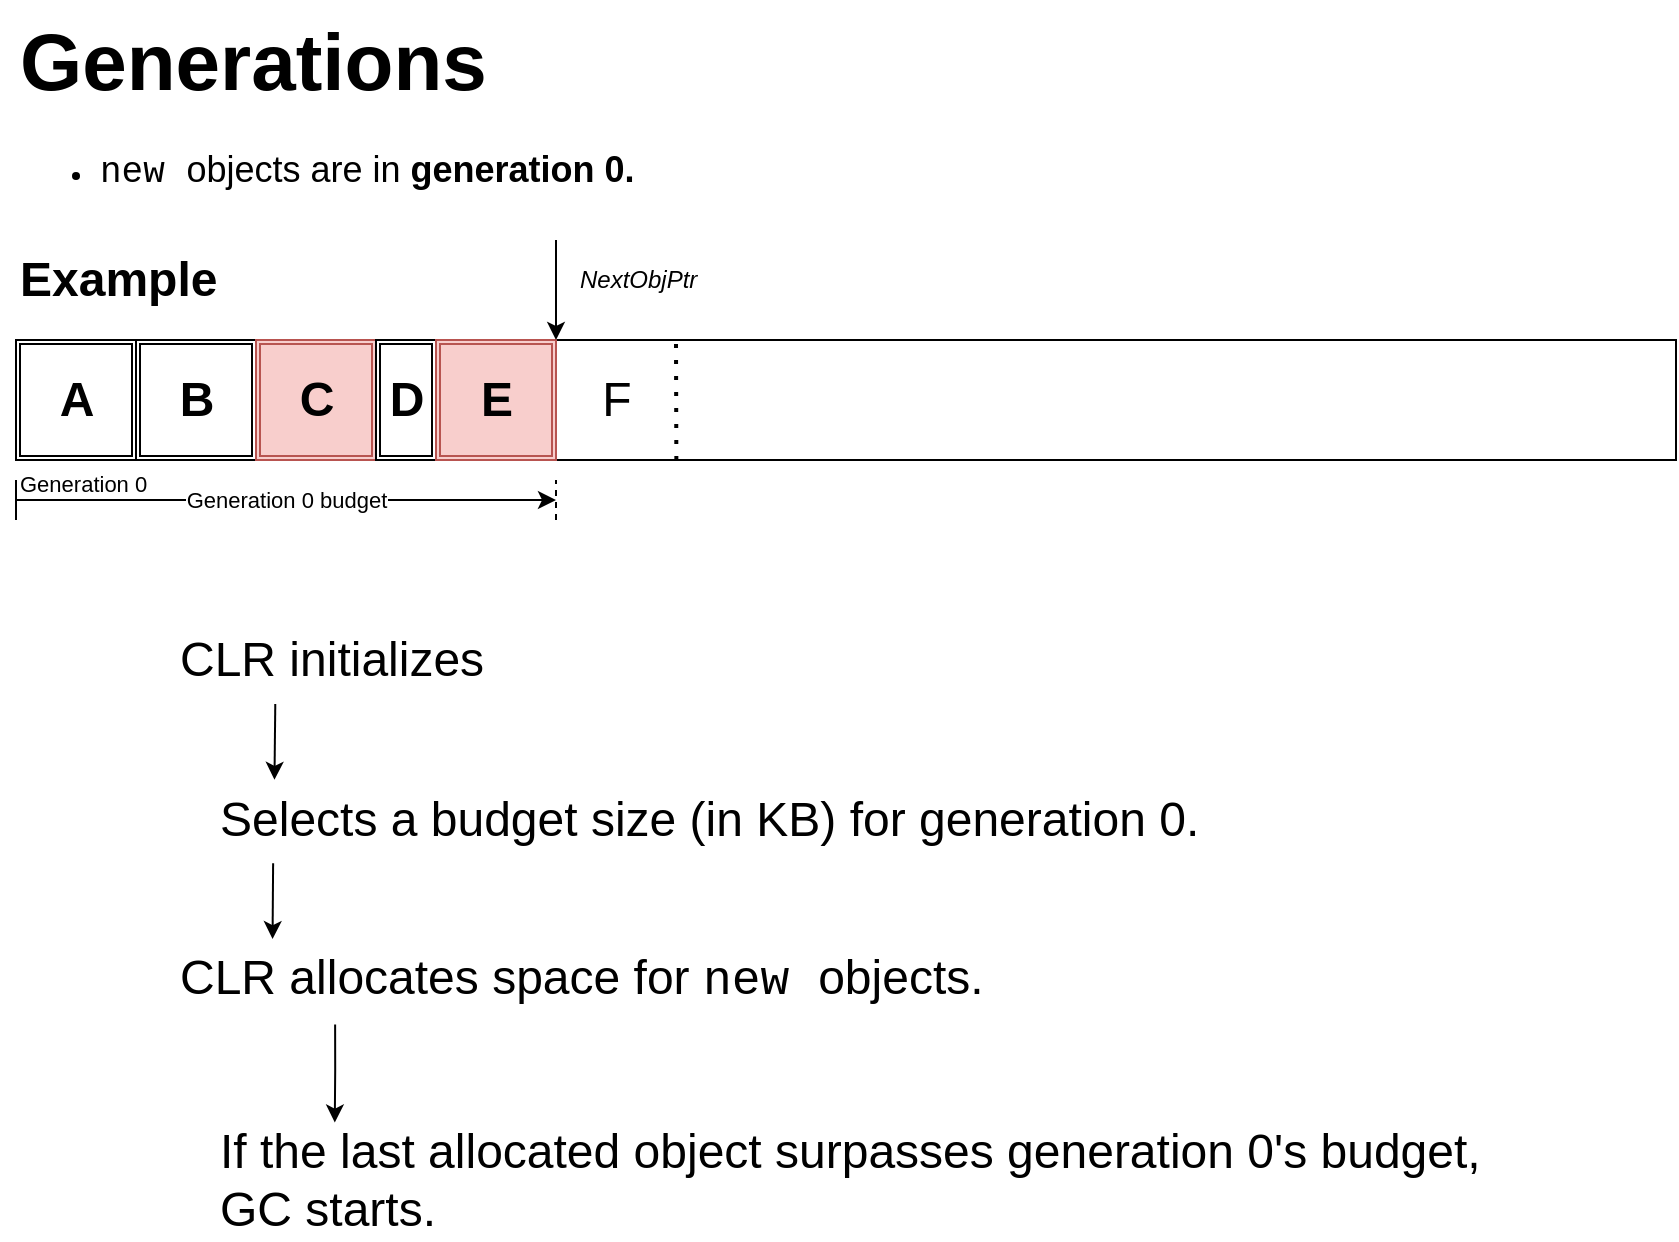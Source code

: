 <mxfile version="26.2.14">
  <diagram name="Page-1" id="v2l32i1PEdWWsTGr0Tao">
    <mxGraphModel dx="1498" dy="341" grid="1" gridSize="10" guides="1" tooltips="1" connect="1" arrows="1" fold="1" page="1" pageScale="1" pageWidth="850" pageHeight="1100" math="0" shadow="0">
      <root>
        <mxCell id="0" />
        <mxCell id="1" parent="0" />
        <mxCell id="TTWUy_FGv6fjRsHf4khs-1" value="Generations" style="text;strokeColor=none;fillColor=none;html=1;fontSize=40;fontStyle=1;verticalAlign=middle;align=left;" vertex="1" parent="1">
          <mxGeometry x="-840" y="10" width="260" height="60" as="geometry" />
        </mxCell>
        <mxCell id="TTWUy_FGv6fjRsHf4khs-2" value="&lt;ul&gt;&lt;li&gt;&lt;font style=&quot;font-size: 18px;&quot; face=&quot;Courier New&quot;&gt;new&amp;nbsp;&lt;font face=&quot;Helvetica&quot;&gt;objects are in &lt;b&gt;generation 0.&lt;/b&gt;&lt;/font&gt;&lt;/font&gt;&lt;/li&gt;&lt;/ul&gt;" style="text;strokeColor=none;fillColor=none;html=1;whiteSpace=wrap;verticalAlign=middle;overflow=hidden;" vertex="1" parent="1">
          <mxGeometry x="-840" y="70" width="360" height="50" as="geometry" />
        </mxCell>
        <mxCell id="TTWUy_FGv6fjRsHf4khs-3" value="Example" style="text;strokeColor=none;fillColor=none;html=1;fontSize=24;fontStyle=1;verticalAlign=middle;align=left;" vertex="1" parent="1">
          <mxGeometry x="-840" y="130" width="100" height="40" as="geometry" />
        </mxCell>
        <mxCell id="TTWUy_FGv6fjRsHf4khs-4" value="" style="rounded=0;whiteSpace=wrap;html=1;movable=1;resizable=1;rotatable=1;deletable=1;editable=1;locked=0;connectable=1;" vertex="1" parent="1">
          <mxGeometry x="-840" y="180" width="830" height="60" as="geometry" />
        </mxCell>
        <mxCell id="TTWUy_FGv6fjRsHf4khs-8" value="" style="shape=ext;double=1;rounded=0;whiteSpace=wrap;html=1;" vertex="1" parent="1">
          <mxGeometry x="-840" y="180" width="60" height="60" as="geometry" />
        </mxCell>
        <mxCell id="TTWUy_FGv6fjRsHf4khs-9" value="" style="shape=ext;double=1;rounded=0;whiteSpace=wrap;html=1;" vertex="1" parent="1">
          <mxGeometry x="-780" y="180" width="60" height="60" as="geometry" />
        </mxCell>
        <mxCell id="TTWUy_FGv6fjRsHf4khs-10" value="" style="shape=ext;double=1;rounded=0;whiteSpace=wrap;html=1;fillColor=#f8cecc;strokeColor=#b85450;" vertex="1" parent="1">
          <mxGeometry x="-720" y="180" width="60" height="60" as="geometry" />
        </mxCell>
        <mxCell id="TTWUy_FGv6fjRsHf4khs-11" value="" style="shape=ext;double=1;rounded=0;whiteSpace=wrap;html=1;container=0;" vertex="1" parent="1">
          <mxGeometry x="-660" y="180" width="30" height="60" as="geometry" />
        </mxCell>
        <mxCell id="TTWUy_FGv6fjRsHf4khs-12" value="" style="shape=ext;double=1;rounded=0;whiteSpace=wrap;html=1;fillColor=#f8cecc;strokeColor=#b85450;" vertex="1" parent="1">
          <mxGeometry x="-630" y="180" width="60" height="60" as="geometry" />
        </mxCell>
        <mxCell id="TTWUy_FGv6fjRsHf4khs-13" value="" style="endArrow=none;dashed=1;html=1;dashPattern=1 3;strokeWidth=2;rounded=0;" edge="1" parent="1">
          <mxGeometry width="50" height="50" relative="1" as="geometry">
            <mxPoint x="-509.82" y="240" as="sourcePoint" />
            <mxPoint x="-510" y="180" as="targetPoint" />
          </mxGeometry>
        </mxCell>
        <mxCell id="TTWUy_FGv6fjRsHf4khs-14" value="A" style="text;strokeColor=none;fillColor=none;html=1;fontSize=24;fontStyle=1;verticalAlign=middle;align=center;" vertex="1" parent="1">
          <mxGeometry x="-840" y="180" width="60" height="60" as="geometry" />
        </mxCell>
        <mxCell id="TTWUy_FGv6fjRsHf4khs-15" value="B" style="text;strokeColor=none;fillColor=none;html=1;fontSize=24;fontStyle=1;verticalAlign=middle;align=center;" vertex="1" parent="1">
          <mxGeometry x="-780" y="180" width="60" height="60" as="geometry" />
        </mxCell>
        <mxCell id="TTWUy_FGv6fjRsHf4khs-16" value="C" style="text;strokeColor=none;fillColor=none;html=1;fontSize=24;fontStyle=1;verticalAlign=middle;align=center;" vertex="1" parent="1">
          <mxGeometry x="-720" y="180" width="60" height="60" as="geometry" />
        </mxCell>
        <mxCell id="TTWUy_FGv6fjRsHf4khs-17" value="D" style="text;strokeColor=none;fillColor=none;html=1;fontSize=24;fontStyle=1;verticalAlign=middle;align=center;" vertex="1" parent="1">
          <mxGeometry x="-660" y="180" width="30" height="60" as="geometry" />
        </mxCell>
        <mxCell id="TTWUy_FGv6fjRsHf4khs-18" value="E" style="text;strokeColor=none;fillColor=none;html=1;fontSize=24;fontStyle=1;verticalAlign=middle;align=center;" vertex="1" parent="1">
          <mxGeometry x="-630" y="180" width="60" height="60" as="geometry" />
        </mxCell>
        <mxCell id="TTWUy_FGv6fjRsHf4khs-19" value="&lt;div&gt;F&lt;/div&gt;" style="text;strokeColor=none;fillColor=none;html=1;fontSize=24;fontStyle=0;verticalAlign=middle;align=center;" vertex="1" parent="1">
          <mxGeometry x="-570" y="180" width="60" height="60" as="geometry" />
        </mxCell>
        <mxCell id="TTWUy_FGv6fjRsHf4khs-20" value="" style="endArrow=classic;html=1;rounded=0;entryX=0;entryY=0;entryDx=0;entryDy=0;" edge="1" parent="1" target="TTWUy_FGv6fjRsHf4khs-19">
          <mxGeometry width="50" height="50" relative="1" as="geometry">
            <mxPoint x="-570" y="130" as="sourcePoint" />
            <mxPoint x="-510" y="90" as="targetPoint" />
          </mxGeometry>
        </mxCell>
        <mxCell id="TTWUy_FGv6fjRsHf4khs-21" value="NextObjPtr" style="text;html=1;align=left;verticalAlign=middle;whiteSpace=wrap;rounded=0;fontStyle=2" vertex="1" parent="1">
          <mxGeometry x="-560" y="135" width="60" height="30" as="geometry" />
        </mxCell>
        <mxCell id="TTWUy_FGv6fjRsHf4khs-38" value="" style="endArrow=classic;html=1;rounded=0;" edge="1" parent="1">
          <mxGeometry relative="1" as="geometry">
            <mxPoint x="-840" y="260" as="sourcePoint" />
            <mxPoint x="-570" y="260" as="targetPoint" />
          </mxGeometry>
        </mxCell>
        <mxCell id="TTWUy_FGv6fjRsHf4khs-39" value="Generation 0 budget" style="edgeLabel;resizable=0;html=1;;align=center;verticalAlign=middle;" connectable="0" vertex="1" parent="TTWUy_FGv6fjRsHf4khs-38">
          <mxGeometry relative="1" as="geometry" />
        </mxCell>
        <mxCell id="TTWUy_FGv6fjRsHf4khs-40" value="Generation 0" style="edgeLabel;resizable=0;html=1;;align=left;verticalAlign=bottom;" connectable="0" vertex="1" parent="TTWUy_FGv6fjRsHf4khs-38">
          <mxGeometry x="-1" relative="1" as="geometry" />
        </mxCell>
        <mxCell id="TTWUy_FGv6fjRsHf4khs-42" value="" style="endArrow=none;dashed=1;html=1;rounded=0;" edge="1" parent="1">
          <mxGeometry width="50" height="50" relative="1" as="geometry">
            <mxPoint x="-570" y="270" as="sourcePoint" />
            <mxPoint x="-570" y="250" as="targetPoint" />
          </mxGeometry>
        </mxCell>
        <mxCell id="TTWUy_FGv6fjRsHf4khs-43" value="" style="endArrow=none;html=1;rounded=0;" edge="1" parent="1">
          <mxGeometry width="50" height="50" relative="1" as="geometry">
            <mxPoint x="-840" y="270" as="sourcePoint" />
            <mxPoint x="-840" y="250" as="targetPoint" />
          </mxGeometry>
        </mxCell>
        <mxCell id="TTWUy_FGv6fjRsHf4khs-46" style="edgeStyle=orthogonalEdgeStyle;rounded=0;orthogonalLoop=1;jettySize=auto;html=1;exitX=0.073;exitY=1.05;exitDx=0;exitDy=0;entryX=0.043;entryY=-0.002;entryDx=0;entryDy=0;exitPerimeter=0;entryPerimeter=0;" edge="1" parent="1" source="TTWUy_FGv6fjRsHf4khs-44" target="TTWUy_FGv6fjRsHf4khs-45">
          <mxGeometry relative="1" as="geometry" />
        </mxCell>
        <mxCell id="TTWUy_FGv6fjRsHf4khs-44" value="CLR initializes" style="text;strokeColor=none;fillColor=none;html=1;fontSize=24;fontStyle=0;verticalAlign=middle;align=left;" vertex="1" parent="1">
          <mxGeometry x="-760" y="320" width="680" height="40" as="geometry" />
        </mxCell>
        <mxCell id="TTWUy_FGv6fjRsHf4khs-45" value="Selects a budget size (in KB) for generation 0." style="text;strokeColor=none;fillColor=none;html=1;fontSize=24;fontStyle=0;verticalAlign=middle;align=left;" vertex="1" parent="1">
          <mxGeometry x="-740" y="400" width="680" height="40" as="geometry" />
        </mxCell>
        <mxCell id="TTWUy_FGv6fjRsHf4khs-47" value="CLR allocates space for &lt;font face=&quot;Courier New&quot;&gt;new &lt;/font&gt;&lt;font face=&quot;Helvetica&quot;&gt;objects.&lt;/font&gt;" style="text;strokeColor=none;fillColor=none;html=1;fontSize=24;fontStyle=0;verticalAlign=middle;align=left;" vertex="1" parent="1">
          <mxGeometry x="-760" y="480" width="680" height="40" as="geometry" />
        </mxCell>
        <mxCell id="TTWUy_FGv6fjRsHf4khs-48" style="edgeStyle=orthogonalEdgeStyle;rounded=0;orthogonalLoop=1;jettySize=auto;html=1;exitX=0.042;exitY=1.04;exitDx=0;exitDy=0;entryX=0.071;entryY=-0.012;entryDx=0;entryDy=0;entryPerimeter=0;exitPerimeter=0;" edge="1" parent="1" source="TTWUy_FGv6fjRsHf4khs-45" target="TTWUy_FGv6fjRsHf4khs-47">
          <mxGeometry relative="1" as="geometry" />
        </mxCell>
        <mxCell id="TTWUy_FGv6fjRsHf4khs-49" value="If the last allocated object surpasses generation 0&#39;s budget, GC starts." style="text;strokeColor=none;fillColor=none;html=1;fontSize=24;fontStyle=0;verticalAlign=middle;align=left;whiteSpace=wrap;" vertex="1" parent="1">
          <mxGeometry x="-740" y="570" width="660" height="60" as="geometry" />
        </mxCell>
        <mxCell id="TTWUy_FGv6fjRsHf4khs-50" style="edgeStyle=orthogonalEdgeStyle;rounded=0;orthogonalLoop=1;jettySize=auto;html=1;exitX=0.117;exitY=1.055;exitDx=0;exitDy=0;entryX=0.09;entryY=0.021;entryDx=0;entryDy=0;entryPerimeter=0;exitPerimeter=0;" edge="1" parent="1" source="TTWUy_FGv6fjRsHf4khs-47" target="TTWUy_FGv6fjRsHf4khs-49">
          <mxGeometry relative="1" as="geometry" />
        </mxCell>
      </root>
    </mxGraphModel>
  </diagram>
</mxfile>
